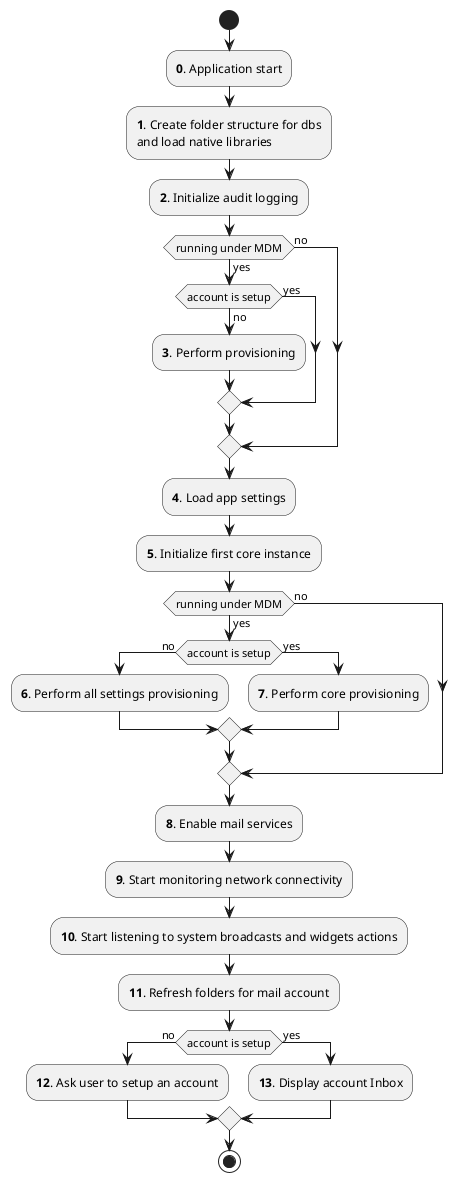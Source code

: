 @startuml
'https://plantuml.com/activity-diagram-beta

start
:**0**. Application start;
:**1**. Create folder structure for dbs
and load native libraries;
:**2**. Initialize audit logging;
if (running under MDM) then (yes)
    if (account is setup) then (no)
      :**3**. Perform provisioning;
    else (yes)
    endif
else (no)
endif
:**4**. Load app settings;
:**5**. Initialize first core instance;
if (running under MDM) then (yes)
    if (account is setup) then (no)
        :**6**. Perform all settings provisioning;
    else (yes)
        :**7**. Perform core provisioning;
    endif
else (no)
endif
:**8**. Enable mail services;
:**9**. Start monitoring network connectivity;
:**10**. Start listening to system broadcasts and widgets actions;
:**11**. Refresh folders for mail account;
if (account is setup) then (no)
    :**12**. Ask user to setup an account;
else (yes)
    :**13**. Display account Inbox;
endif

stop

@enduml
